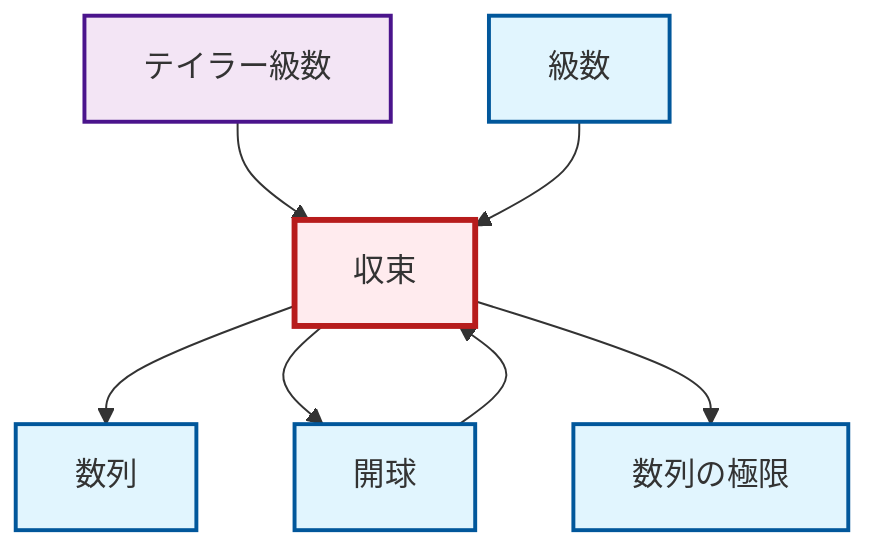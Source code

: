 graph TD
    classDef definition fill:#e1f5fe,stroke:#01579b,stroke-width:2px
    classDef theorem fill:#f3e5f5,stroke:#4a148c,stroke-width:2px
    classDef axiom fill:#fff3e0,stroke:#e65100,stroke-width:2px
    classDef example fill:#e8f5e9,stroke:#1b5e20,stroke-width:2px
    classDef current fill:#ffebee,stroke:#b71c1c,stroke-width:3px
    def-convergence["収束"]:::definition
    def-open-ball["開球"]:::definition
    thm-taylor-series["テイラー級数"]:::theorem
    def-limit["数列の極限"]:::definition
    def-series["級数"]:::definition
    def-sequence["数列"]:::definition
    def-convergence --> def-sequence
    def-convergence --> def-open-ball
    def-open-ball --> def-convergence
    def-convergence --> def-limit
    thm-taylor-series --> def-convergence
    def-series --> def-convergence
    class def-convergence current